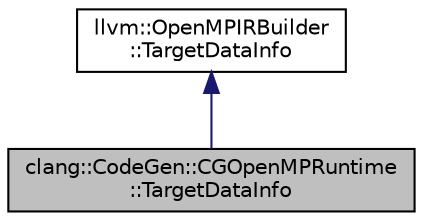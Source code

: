 digraph "clang::CodeGen::CGOpenMPRuntime::TargetDataInfo"
{
 // LATEX_PDF_SIZE
  bgcolor="transparent";
  edge [fontname="Helvetica",fontsize="10",labelfontname="Helvetica",labelfontsize="10"];
  node [fontname="Helvetica",fontsize="10",shape=record];
  Node1 [label="clang::CodeGen::CGOpenMPRuntime\l::TargetDataInfo",height=0.2,width=0.4,color="black", fillcolor="grey75", style="filled", fontcolor="black",tooltip="Struct that keeps all the relevant information that should be kept throughout a 'target data' region."];
  Node2 -> Node1 [dir="back",color="midnightblue",fontsize="10",style="solid",fontname="Helvetica"];
  Node2 [label="llvm::OpenMPIRBuilder\l::TargetDataInfo",height=0.2,width=0.4,color="black",URL="$classllvm_1_1OpenMPIRBuilder_1_1TargetDataInfo.html",tooltip=" "];
}
